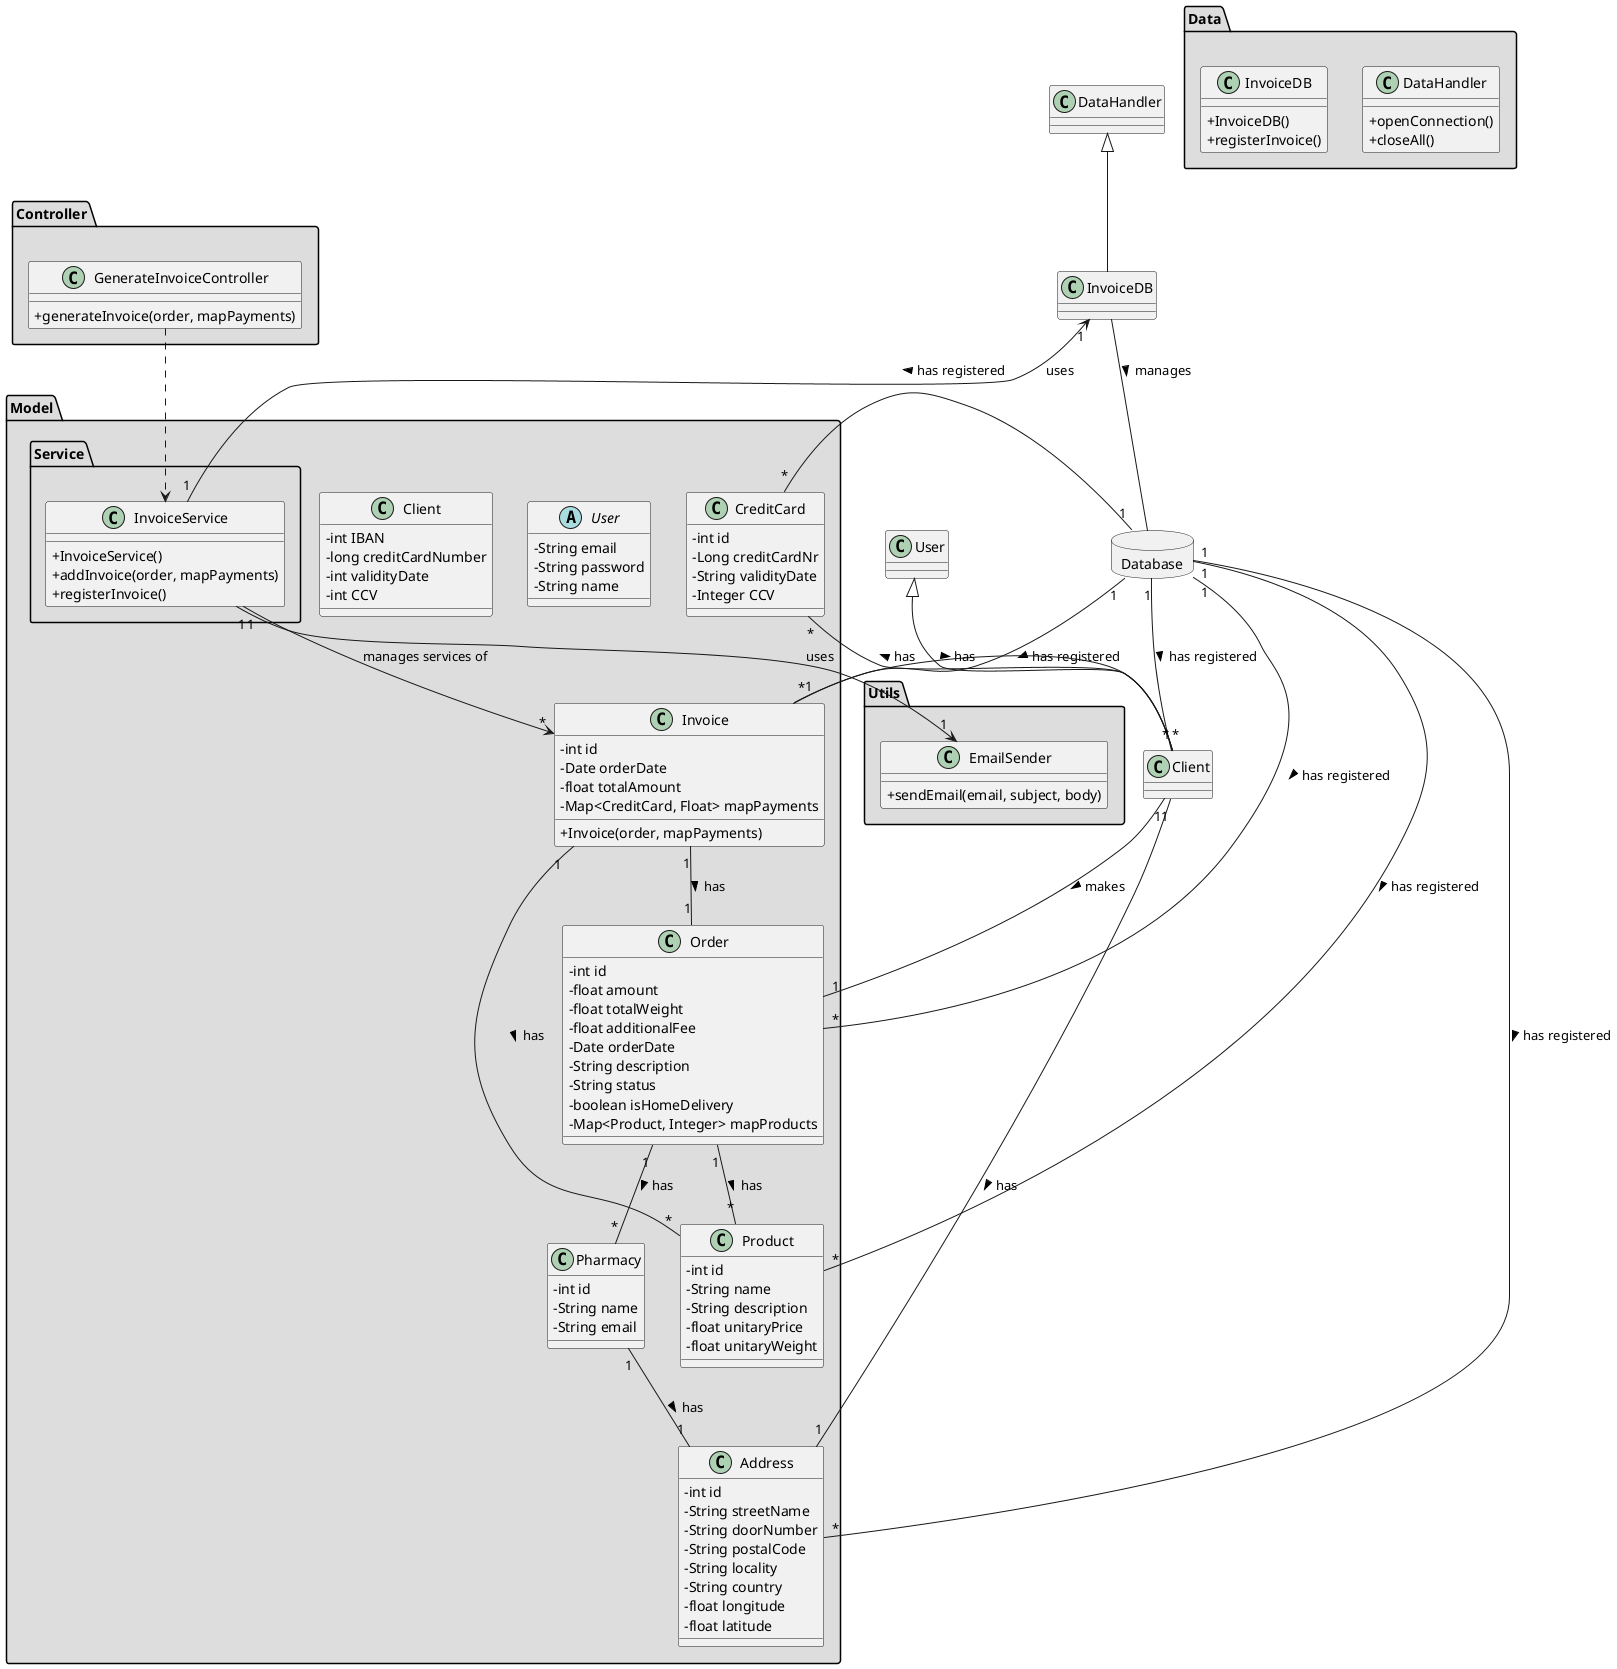 @startuml
skinparam classAttributeIconSize 0

database Database{
}


package "Controller" #DDDDDD {
class GenerateInvoiceController{
+generateInvoice(order, mapPayments)
}
}


package "Model" #DDDDDD {
package "Service" #DDDDDD {

   class InvoiceService{
          +InvoiceService()
          +addInvoice(order, mapPayments)
          +registerInvoice()
      }
 }
}

package "Model" #DDDDDD {
abstract class User{
-String email
-String password
-String name
}

class Client{
-   int IBAN
-   long creditCardNumber
-   int validityDate
-   int CCV
}

class Address{
-   int id
-   String streetName
-   String doorNumber
-   String postalCode
-   String locality
-   String country
-   float longitude
-   float latitude
}

class Order{
-   int id
-   float amount
-   float totalWeight
-   float additionalFee
-   Date orderDate
-   String description
-   String status
-   boolean isHomeDelivery
-   Map<Product, Integer> mapProducts
}

class Product{
-   int id
-   String name
-   String description
-   float unitaryPrice
-   float unitaryWeight
}

class Pharmacy{
-   int id
-   String name
-   String email
}

class CreditCard{
-   int id
-   Long creditCardNr
-   String validityDate
-   Integer CCV
}

class Invoice{
-   int id
-   Date orderDate
-   float totalAmount
-   Map<CreditCard, Float> mapPayments
+Invoice(order, mapPayments)
}

}


package "Data" #DDDDDD {
class DataHandler{
    +openConnection()
    +closeAll()
}
class InvoiceDB{
          +InvoiceDB()
          +registerInvoice()
  }

}

package "Utils" #DDDDDD {
class EmailSender{
    +sendEmail(email, subject, body)
}

}

class InvoiceDB extends DataHandler

class Client extends User

GenerateInvoiceController ..> InvoiceService
InvoiceService "1" --> "*" Invoice : manages services of
InvoiceService "1" --> "1" InvoiceDB : uses
InvoiceService "1" --> "1" EmailSender : uses

InvoiceDB -- Database : manages >

Database "1" -- "*" Client : has registered >
Database "1" -- "*" Order : has registered >
Database "1" -- "*" Product : has registered >
Database "1" -- "*" Address : has registered >
Database "1" -- "*" CreditCard : has registered >
Database "1" -- "*" Invoice : has registered >
Order "1" -- "*" Product : has >
Order "1" -- "*" Pharmacy : has >
Client "1" -- "1" Order : makes >
Client "1" -- "1" Address : has >
Pharmacy "1" -- "1" Address : has >
Client "*" -- "*" CreditCard : has >
Invoice "1" -- "*" Product : has >
Invoice "1" -- "1" Order : has >
Invoice "1" -- "1" Client : has >

@enduml
